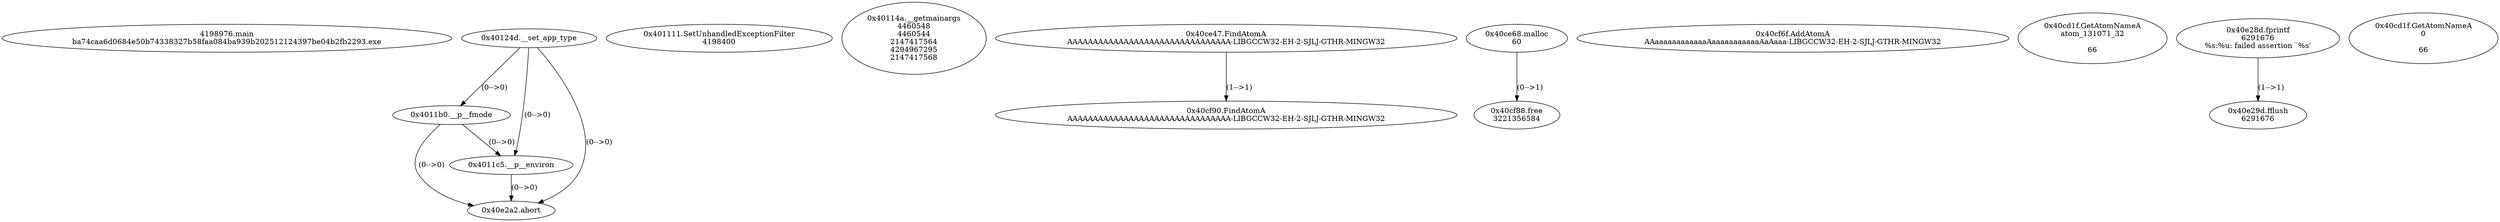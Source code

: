 // Global SCDG with merge call
digraph {
	0 [label="4198976.main
ba74caa6d0684e50b74338327b58faa084ba939b202512124397be04b2fb2293.exe"]
	1 [label="0x40124d.__set_app_type
"]
	2 [label="0x401111.SetUnhandledExceptionFilter
4198400"]
	3 [label="0x40114a.__getmainargs
4460548
4460544
2147417564
4294967295
2147417568"]
	4 [label="0x4011b0.__p__fmode
"]
	1 -> 4 [label="(0-->0)"]
	5 [label="0x4011c5.__p__environ
"]
	1 -> 5 [label="(0-->0)"]
	4 -> 5 [label="(0-->0)"]
	6 [label="0x40ce47.FindAtomA
AAAAAAAAAAAAAAAAAAAAAAAAAAAAAAAA-LIBGCCW32-EH-2-SJLJ-GTHR-MINGW32"]
	7 [label="0x40ce68.malloc
60"]
	8 [label="0x40cf6f.AddAtomA
AAaaaaaaaaaaaaAaaaaaaaaaaaAaAaaa-LIBGCCW32-EH-2-SJLJ-GTHR-MINGW32"]
	9 [label="0x40cd1f.GetAtomNameA
atom_131071_32

66"]
	10 [label="0x40e28d.fprintf
6291676
%s:%u: failed assertion `%s'
"]
	11 [label="0x40e29d.fflush
6291676"]
	10 -> 11 [label="(1-->1)"]
	12 [label="0x40e2a2.abort
"]
	1 -> 12 [label="(0-->0)"]
	4 -> 12 [label="(0-->0)"]
	5 -> 12 [label="(0-->0)"]
	13 [label="0x40cf88.free
3221356584"]
	7 -> 13 [label="(0-->1)"]
	14 [label="0x40cf90.FindAtomA
AAAAAAAAAAAAAAAAAAAAAAAAAAAAAAAA-LIBGCCW32-EH-2-SJLJ-GTHR-MINGW32"]
	6 -> 14 [label="(1-->1)"]
	15 [label="0x40cd1f.GetAtomNameA
0

66"]
}
